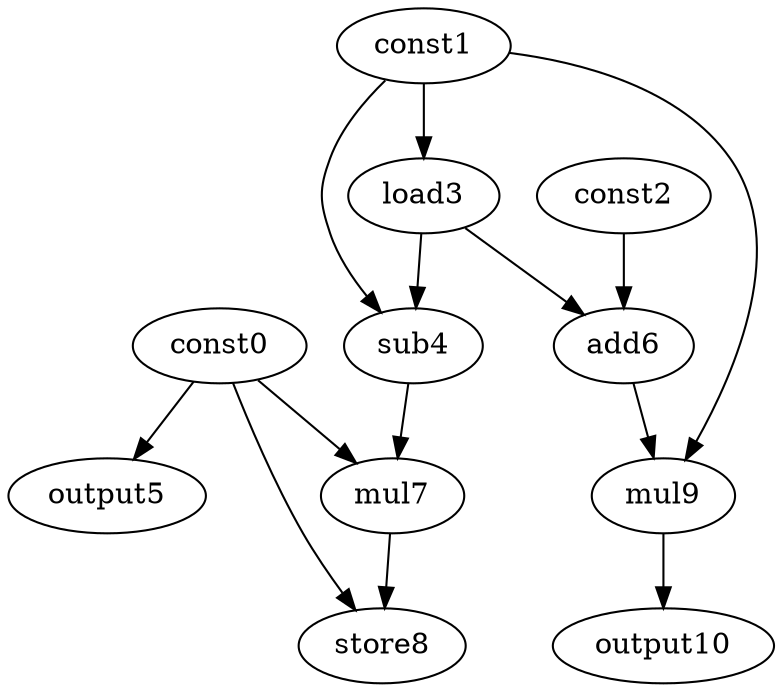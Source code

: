 digraph G { 
const0[opcode=const]; 
const1[opcode=const]; 
const2[opcode=const]; 
load3[opcode=load]; 
sub4[opcode=sub]; 
output5[opcode=output]; 
add6[opcode=add]; 
mul7[opcode=mul]; 
store8[opcode=store]; 
mul9[opcode=mul]; 
output10[opcode=output]; 
const1->load3[operand=0];
const0->output5[operand=0];
const1->sub4[operand=0];
load3->sub4[operand=1];
const2->add6[operand=0];
load3->add6[operand=1];
const0->mul7[operand=0];
sub4->mul7[operand=1];
const1->mul9[operand=0];
add6->mul9[operand=1];
const0->store8[operand=0];
mul7->store8[operand=1];
mul9->output10[operand=0];
}
